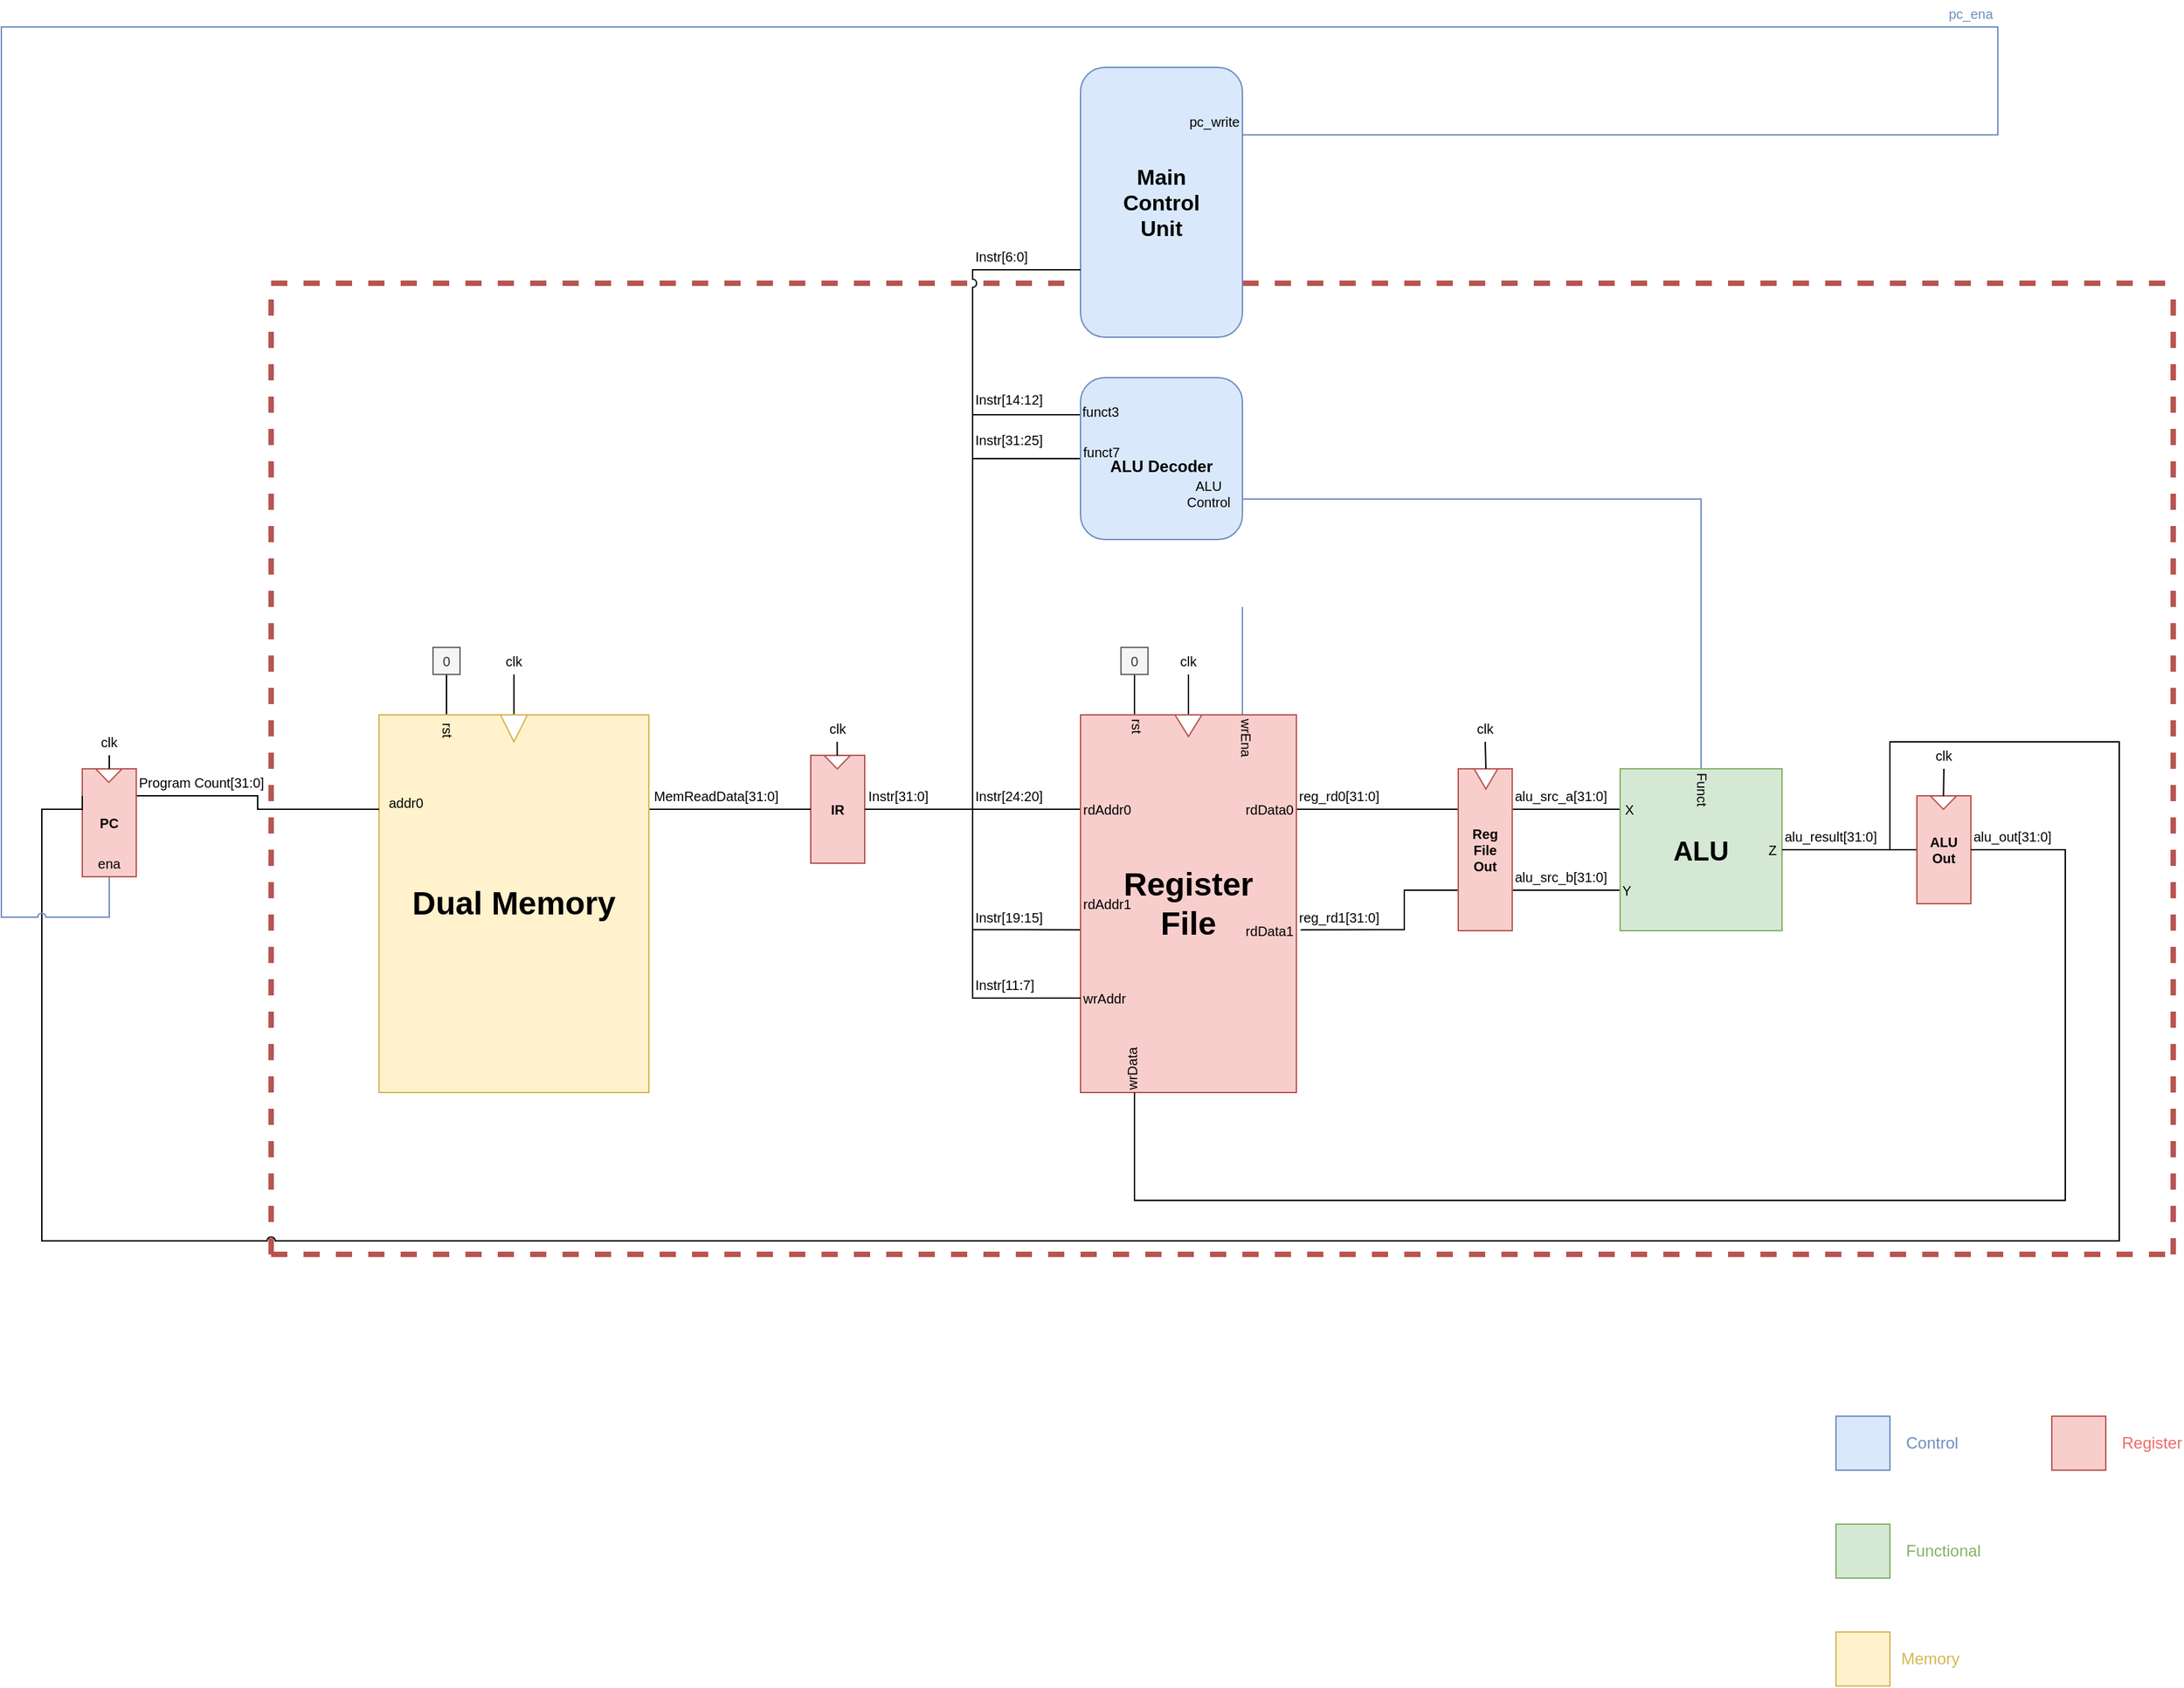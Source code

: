 <mxfile version="12.6.5" type="github">
  <diagram id="l-QONBMP0DDUvviEroiV" name="Page-1">
    <mxGraphModel dx="3428" dy="2029" grid="1" gridSize="10" guides="0" tooltips="1" connect="1" arrows="0" fold="0" page="1" pageScale="1" pageWidth="1654" pageHeight="1169" math="0" shadow="0">
      <root>
        <mxCell id="0"/>
        <mxCell id="1" parent="0"/>
        <mxCell id="b9wL08kcFKdRMESmPfWV-15" value="" style="whiteSpace=wrap;html=1;aspect=fixed;fillColor=#dae8fc;strokeColor=#6c8ebf;" parent="1" vertex="1">
          <mxGeometry x="1240" y="920" width="40" height="40" as="geometry"/>
        </mxCell>
        <mxCell id="b9wL08kcFKdRMESmPfWV-16" value="" style="whiteSpace=wrap;html=1;aspect=fixed;fillColor=#d5e8d4;strokeColor=#82b366;" parent="1" vertex="1">
          <mxGeometry x="1240" y="1000" width="40" height="40" as="geometry"/>
        </mxCell>
        <mxCell id="b9wL08kcFKdRMESmPfWV-17" value="" style="whiteSpace=wrap;html=1;aspect=fixed;fillColor=#fff2cc;strokeColor=#d6b656;" parent="1" vertex="1">
          <mxGeometry x="1240" y="1080" width="40" height="40" as="geometry"/>
        </mxCell>
        <mxCell id="b9wL08kcFKdRMESmPfWV-18" value="&lt;font color=&quot;#6c8ebf&quot;&gt;Control&lt;/font&gt;" style="text;html=1;strokeColor=none;fillColor=none;align=left;verticalAlign=middle;whiteSpace=wrap;rounded=0;" parent="1" vertex="1">
          <mxGeometry x="1290" y="930" width="40" height="20" as="geometry"/>
        </mxCell>
        <mxCell id="b9wL08kcFKdRMESmPfWV-19" value="&lt;font&gt;Functional&lt;/font&gt;" style="text;html=1;strokeColor=none;fillColor=none;align=left;verticalAlign=middle;whiteSpace=wrap;rounded=0;fontColor=#82B366;" parent="1" vertex="1">
          <mxGeometry x="1290" y="1010" width="40" height="20" as="geometry"/>
        </mxCell>
        <mxCell id="b9wL08kcFKdRMESmPfWV-20" value="&lt;font&gt;Memory&lt;/font&gt;" style="text;html=1;strokeColor=none;fillColor=none;align=center;verticalAlign=middle;whiteSpace=wrap;rounded=0;fontColor=#D6B656;" parent="1" vertex="1">
          <mxGeometry x="1290" y="1087.5" width="40" height="25" as="geometry"/>
        </mxCell>
        <mxCell id="b9wL08kcFKdRMESmPfWV-31" value="" style="group;fontSize=10;" parent="1" vertex="1" connectable="0">
          <mxGeometry x="1160" y="530" width="160" height="110" as="geometry"/>
        </mxCell>
        <mxCell id="JDJYhe-PeFsWq8iMDvUq-6" value="Instr[31:0]" style="text;html=1;strokeColor=none;fillColor=none;align=center;verticalAlign=middle;whiteSpace=wrap;rounded=0;fontSize=10;" vertex="1" parent="1">
          <mxGeometry x="520" y="450" width="50" height="20" as="geometry"/>
        </mxCell>
        <mxCell id="JDJYhe-PeFsWq8iMDvUq-22" style="edgeStyle=orthogonalEdgeStyle;rounded=0;orthogonalLoop=1;jettySize=auto;html=1;exitX=0.5;exitY=0;exitDx=0;exitDy=0;endArrow=none;endFill=0;fontSize=10;entryX=0.5;entryY=1;entryDx=0;entryDy=0;" edge="1" parent="1" source="JDJYhe-PeFsWq8iMDvUq-18" target="JDJYhe-PeFsWq8iMDvUq-27">
          <mxGeometry relative="1" as="geometry">
            <mxPoint x="260" y="370" as="targetPoint"/>
          </mxGeometry>
        </mxCell>
        <mxCell id="JDJYhe-PeFsWq8iMDvUq-27" value="clk" style="text;html=1;strokeColor=none;fillColor=none;align=center;verticalAlign=middle;whiteSpace=wrap;rounded=0;fontSize=10;" vertex="1" parent="1">
          <mxGeometry x="240" y="350" width="40" height="20" as="geometry"/>
        </mxCell>
        <mxCell id="JDJYhe-PeFsWq8iMDvUq-30" style="edgeStyle=orthogonalEdgeStyle;rounded=0;orthogonalLoop=1;jettySize=auto;html=1;exitX=1;exitY=0.5;exitDx=0;exitDy=0;entryX=0;entryY=0.75;entryDx=0;entryDy=0;endArrow=none;endFill=0;fontSize=10;" edge="1" parent="1" source="JDJYhe-PeFsWq8iMDvUq-47" target="S8RZ_7sWAsN10gz5XgzC-13">
          <mxGeometry relative="1" as="geometry"/>
        </mxCell>
        <mxCell id="JDJYhe-PeFsWq8iMDvUq-41" value="" style="endArrow=none;dashed=1;html=1;fontSize=10;strokeWidth=4;fillColor=#f8cecc;strokeColor=#b85450;" edge="1" parent="1">
          <mxGeometry width="50" height="50" relative="1" as="geometry">
            <mxPoint x="80" y="800" as="sourcePoint"/>
            <mxPoint x="80" y="80" as="targetPoint"/>
          </mxGeometry>
        </mxCell>
        <mxCell id="JDJYhe-PeFsWq8iMDvUq-42" value="" style="endArrow=none;dashed=1;html=1;fontSize=10;strokeWidth=4;fillColor=#f8cecc;strokeColor=#b85450;" edge="1" parent="1">
          <mxGeometry width="50" height="50" relative="1" as="geometry">
            <mxPoint x="1490.0" y="800.0" as="sourcePoint"/>
            <mxPoint x="1490" y="80" as="targetPoint"/>
          </mxGeometry>
        </mxCell>
        <mxCell id="JDJYhe-PeFsWq8iMDvUq-43" value="" style="endArrow=none;dashed=1;html=1;fontSize=10;strokeWidth=4;fillColor=#f8cecc;strokeColor=#b85450;" edge="1" parent="1">
          <mxGeometry width="50" height="50" relative="1" as="geometry">
            <mxPoint x="80" y="80" as="sourcePoint"/>
            <mxPoint x="1490" y="80" as="targetPoint"/>
          </mxGeometry>
        </mxCell>
        <mxCell id="JDJYhe-PeFsWq8iMDvUq-44" value="" style="endArrow=none;dashed=1;html=1;fontSize=10;strokeWidth=4;fillColor=#f8cecc;strokeColor=#b85450;" edge="1" parent="1">
          <mxGeometry width="50" height="50" relative="1" as="geometry">
            <mxPoint x="80.0" y="800" as="sourcePoint"/>
            <mxPoint x="1490" y="800" as="targetPoint"/>
          </mxGeometry>
        </mxCell>
        <mxCell id="JDJYhe-PeFsWq8iMDvUq-45" value="" style="whiteSpace=wrap;html=1;aspect=fixed;fillColor=#f8cecc;strokeColor=#b85450;" vertex="1" parent="1">
          <mxGeometry x="1400" y="920" width="40" height="40" as="geometry"/>
        </mxCell>
        <mxCell id="JDJYhe-PeFsWq8iMDvUq-46" value="&lt;font&gt;Register&lt;/font&gt;" style="text;html=1;strokeColor=none;fillColor=none;align=left;verticalAlign=middle;whiteSpace=wrap;rounded=0;fontColor=#EA6B66;" vertex="1" parent="1">
          <mxGeometry x="1450" y="930" width="40" height="20" as="geometry"/>
        </mxCell>
        <mxCell id="JDJYhe-PeFsWq8iMDvUq-49" style="edgeStyle=orthogonalEdgeStyle;rounded=0;orthogonalLoop=1;jettySize=auto;html=1;exitX=1;exitY=0.5;exitDx=0;exitDy=0;endArrow=none;endFill=0;strokeWidth=1;fontSize=10;fontColor=#EA6B66;entryX=0;entryY=0.25;entryDx=0;entryDy=0;" edge="1" parent="1" source="JDJYhe-PeFsWq8iMDvUq-47" target="JDJYhe-PeFsWq8iMDvUq-57">
          <mxGeometry relative="1" as="geometry">
            <mxPoint x="650" y="700" as="targetPoint"/>
          </mxGeometry>
        </mxCell>
        <mxCell id="JDJYhe-PeFsWq8iMDvUq-34" style="edgeStyle=orthogonalEdgeStyle;rounded=0;orthogonalLoop=1;jettySize=auto;html=1;endArrow=none;endFill=0;fontSize=10;exitX=1;exitY=0.5;exitDx=0;exitDy=0;entryX=0.003;entryY=0.569;entryDx=0;entryDy=0;entryPerimeter=0;" edge="1" parent="1" source="JDJYhe-PeFsWq8iMDvUq-47" target="JDJYhe-PeFsWq8iMDvUq-57">
          <mxGeometry relative="1" as="geometry">
            <mxPoint x="620" y="770" as="targetPoint"/>
            <mxPoint x="360" y="470" as="sourcePoint"/>
          </mxGeometry>
        </mxCell>
        <mxCell id="JDJYhe-PeFsWq8iMDvUq-50" value="" style="group;fontSize=10;" vertex="1" connectable="0" parent="1">
          <mxGeometry x="480" y="430" width="40" height="80" as="geometry"/>
        </mxCell>
        <mxCell id="JDJYhe-PeFsWq8iMDvUq-47" value="&lt;b style=&quot;font-size: 10px;&quot;&gt;IR&lt;/b&gt;" style="rounded=0;whiteSpace=wrap;html=1;fillColor=#f8cecc;fontSize=10;align=center;strokeColor=#b85450;" vertex="1" parent="JDJYhe-PeFsWq8iMDvUq-50">
          <mxGeometry width="40" height="80.0" as="geometry"/>
        </mxCell>
        <mxCell id="JDJYhe-PeFsWq8iMDvUq-48" value="" style="triangle;whiteSpace=wrap;html=1;fillColor=#FFFFFF;fontSize=10;align=left;rotation=90;strokeColor=#b85450;" vertex="1" parent="JDJYhe-PeFsWq8iMDvUq-50">
          <mxGeometry x="14.68" y="-4.6" width="10" height="19.38" as="geometry"/>
        </mxCell>
        <mxCell id="JDJYhe-PeFsWq8iMDvUq-51" style="edgeStyle=orthogonalEdgeStyle;rounded=0;orthogonalLoop=1;jettySize=auto;html=1;exitX=1;exitY=0.25;exitDx=0;exitDy=0;entryX=0;entryY=0.5;entryDx=0;entryDy=0;endArrow=none;endFill=0;strokeWidth=1;fontSize=10;fontColor=#EA6B66;" edge="1" parent="1" source="JDJYhe-PeFsWq8iMDvUq-18" target="JDJYhe-PeFsWq8iMDvUq-47">
          <mxGeometry relative="1" as="geometry"/>
        </mxCell>
        <mxCell id="JDJYhe-PeFsWq8iMDvUq-54" value="" style="group;fontSize=10;" vertex="1" connectable="0" parent="1">
          <mxGeometry x="480" y="400" width="40" height="20" as="geometry"/>
        </mxCell>
        <mxCell id="JDJYhe-PeFsWq8iMDvUq-52" style="edgeStyle=orthogonalEdgeStyle;rounded=0;orthogonalLoop=1;jettySize=auto;html=1;exitX=0;exitY=0.5;exitDx=0;exitDy=0;endArrow=none;endFill=0;strokeWidth=1;fontSize=10;fontColor=#EA6B66;" edge="1" parent="JDJYhe-PeFsWq8iMDvUq-54" source="JDJYhe-PeFsWq8iMDvUq-48">
          <mxGeometry relative="1" as="geometry">
            <mxPoint x="19.588" y="20" as="targetPoint"/>
          </mxGeometry>
        </mxCell>
        <mxCell id="JDJYhe-PeFsWq8iMDvUq-53" value="clk" style="text;html=1;strokeColor=none;fillColor=none;align=center;verticalAlign=middle;whiteSpace=wrap;rounded=0;fontSize=10;fontColor=#000000;" vertex="1" parent="JDJYhe-PeFsWq8iMDvUq-54">
          <mxGeometry width="40" height="20" as="geometry"/>
        </mxCell>
        <mxCell id="JDJYhe-PeFsWq8iMDvUq-55" value="MemReadData[31:0]" style="text;html=1;strokeColor=none;fillColor=none;align=center;verticalAlign=middle;whiteSpace=wrap;rounded=0;fontSize=10;fontColor=#000000;" vertex="1" parent="1">
          <mxGeometry x="360" y="450" width="100" height="20" as="geometry"/>
        </mxCell>
        <mxCell id="JDJYhe-PeFsWq8iMDvUq-60" value="clk" style="text;html=1;strokeColor=none;fillColor=none;align=center;verticalAlign=middle;whiteSpace=wrap;rounded=0;fontSize=10;" vertex="1" parent="1">
          <mxGeometry x="740" y="350" width="40" height="20" as="geometry"/>
        </mxCell>
        <mxCell id="JDJYhe-PeFsWq8iMDvUq-61" style="edgeStyle=orthogonalEdgeStyle;rounded=0;orthogonalLoop=1;jettySize=auto;html=1;exitX=0.5;exitY=0;exitDx=0;exitDy=0;entryX=0.5;entryY=1;entryDx=0;entryDy=0;endArrow=none;endFill=0;strokeWidth=1;fontSize=10;fontColor=#000000;" edge="1" parent="1" source="JDJYhe-PeFsWq8iMDvUq-57" target="JDJYhe-PeFsWq8iMDvUq-60">
          <mxGeometry relative="1" as="geometry"/>
        </mxCell>
        <mxCell id="JDJYhe-PeFsWq8iMDvUq-66" style="edgeStyle=orthogonalEdgeStyle;rounded=0;orthogonalLoop=1;jettySize=auto;html=1;exitX=0.5;exitY=1;exitDx=0;exitDy=0;entryX=0.25;entryY=0;entryDx=0;entryDy=0;endArrow=none;endFill=0;strokeWidth=1;fontSize=10;fontColor=#000000;" edge="1" parent="1" source="JDJYhe-PeFsWq8iMDvUq-64" target="JDJYhe-PeFsWq8iMDvUq-57">
          <mxGeometry relative="1" as="geometry"/>
        </mxCell>
        <mxCell id="JDJYhe-PeFsWq8iMDvUq-64" value="0" style="whiteSpace=wrap;html=1;aspect=fixed;fillColor=#f5f5f5;fontSize=10;fontColor=#333333;align=center;strokeColor=#666666;" vertex="1" parent="1">
          <mxGeometry x="710" y="350" width="20" height="20" as="geometry"/>
        </mxCell>
        <mxCell id="JDJYhe-PeFsWq8iMDvUq-69" style="edgeStyle=orthogonalEdgeStyle;rounded=0;orthogonalLoop=1;jettySize=auto;html=1;exitX=0.5;exitY=1;exitDx=0;exitDy=0;entryX=0.25;entryY=0;entryDx=0;entryDy=0;endArrow=none;endFill=0;strokeWidth=1;fontSize=10;fontColor=#000000;" edge="1" parent="1" source="JDJYhe-PeFsWq8iMDvUq-67" target="JDJYhe-PeFsWq8iMDvUq-18">
          <mxGeometry relative="1" as="geometry"/>
        </mxCell>
        <mxCell id="JDJYhe-PeFsWq8iMDvUq-67" value="0" style="whiteSpace=wrap;html=1;aspect=fixed;fillColor=#f5f5f5;fontSize=10;fontColor=#333333;align=center;strokeColor=#666666;" vertex="1" parent="1">
          <mxGeometry x="200" y="350" width="20" height="20" as="geometry"/>
        </mxCell>
        <mxCell id="JDJYhe-PeFsWq8iMDvUq-76" style="edgeStyle=orthogonalEdgeStyle;rounded=0;orthogonalLoop=1;jettySize=auto;html=1;exitX=1;exitY=0.25;exitDx=0;exitDy=0;endArrow=none;endFill=0;strokeWidth=1;fontSize=10;fontColor=#000000;entryX=0;entryY=0.25;entryDx=0;entryDy=0;" edge="1" parent="1" source="JDJYhe-PeFsWq8iMDvUq-57" target="JDJYhe-PeFsWq8iMDvUq-104">
          <mxGeometry relative="1" as="geometry">
            <mxPoint x="890" y="519.667" as="targetPoint"/>
          </mxGeometry>
        </mxCell>
        <mxCell id="JDJYhe-PeFsWq8iMDvUq-77" style="edgeStyle=orthogonalEdgeStyle;rounded=0;orthogonalLoop=1;jettySize=auto;html=1;endArrow=none;endFill=0;strokeWidth=1;fontSize=10;fontColor=#000000;entryX=0;entryY=0.75;entryDx=0;entryDy=0;exitX=1.02;exitY=0.569;exitDx=0;exitDy=0;exitPerimeter=0;" edge="1" parent="1" source="JDJYhe-PeFsWq8iMDvUq-57" target="JDJYhe-PeFsWq8iMDvUq-104">
          <mxGeometry relative="1" as="geometry">
            <mxPoint x="990" y="590" as="targetPoint"/>
            <mxPoint x="843" y="559" as="sourcePoint"/>
            <Array as="points">
              <mxPoint x="920" y="559"/>
              <mxPoint x="920" y="530"/>
            </Array>
          </mxGeometry>
        </mxCell>
        <mxCell id="JDJYhe-PeFsWq8iMDvUq-78" style="edgeStyle=orthogonalEdgeStyle;rounded=0;orthogonalLoop=1;jettySize=auto;html=1;exitX=0.75;exitY=0;exitDx=0;exitDy=0;endArrow=none;endFill=0;strokeWidth=1;fontSize=10;fontColor=#000000;fillColor=#dae8fc;strokeColor=#6c8ebf;" edge="1" parent="1" source="JDJYhe-PeFsWq8iMDvUq-57">
          <mxGeometry relative="1" as="geometry">
            <mxPoint x="800" y="320" as="targetPoint"/>
          </mxGeometry>
        </mxCell>
        <mxCell id="JDJYhe-PeFsWq8iMDvUq-85" value="" style="group;fontSize=10;" vertex="1" connectable="0" parent="1">
          <mxGeometry x="160" y="390" width="200" height="290" as="geometry"/>
        </mxCell>
        <mxCell id="JDJYhe-PeFsWq8iMDvUq-28" value="" style="group;fontSize=10;" vertex="1" connectable="0" parent="JDJYhe-PeFsWq8iMDvUq-85">
          <mxGeometry width="200" height="290" as="geometry"/>
        </mxCell>
        <mxCell id="JDJYhe-PeFsWq8iMDvUq-21" value="dout0" style="text;html=1;strokeColor=none;fillColor=none;align=center;verticalAlign=middle;whiteSpace=wrap;rounded=0;fontSize=10;" vertex="1" parent="JDJYhe-PeFsWq8iMDvUq-28">
          <mxGeometry x="150" y="60.0" width="40" height="20.0" as="geometry"/>
        </mxCell>
        <mxCell id="JDJYhe-PeFsWq8iMDvUq-84" value="" style="group;fontSize=10;" vertex="1" connectable="0" parent="JDJYhe-PeFsWq8iMDvUq-28">
          <mxGeometry y="10" width="200" height="280" as="geometry"/>
        </mxCell>
        <mxCell id="JDJYhe-PeFsWq8iMDvUq-18" value="&lt;b&gt;&lt;font style=&quot;font-size: 24px&quot;&gt;Dual Memory&lt;/font&gt;&lt;/b&gt;" style="rounded=0;whiteSpace=wrap;html=1;fontSize=10;fillColor=#fff2cc;strokeColor=#d6b656;" vertex="1" parent="JDJYhe-PeFsWq8iMDvUq-84">
          <mxGeometry width="200" height="280" as="geometry"/>
        </mxCell>
        <mxCell id="JDJYhe-PeFsWq8iMDvUq-23" value="" style="triangle;whiteSpace=wrap;html=1;fontSize=10;rotation=90;fillColor=#FFFFFF;strokeColor=#d6b656;" vertex="1" parent="JDJYhe-PeFsWq8iMDvUq-84">
          <mxGeometry x="90" width="20" height="20.0" as="geometry"/>
        </mxCell>
        <mxCell id="JDJYhe-PeFsWq8iMDvUq-68" value="rst" style="text;html=1;strokeColor=none;fillColor=none;align=left;verticalAlign=middle;whiteSpace=wrap;rounded=0;fontSize=10;fontColor=#000000;rotation=90;" vertex="1" parent="JDJYhe-PeFsWq8iMDvUq-84">
          <mxGeometry x="35" y="10" width="32" height="20.0" as="geometry"/>
        </mxCell>
        <mxCell id="JDJYhe-PeFsWq8iMDvUq-26" value="addr0" style="text;html=1;strokeColor=none;fillColor=none;align=center;verticalAlign=middle;whiteSpace=wrap;rounded=0;fontSize=10;" vertex="1" parent="JDJYhe-PeFsWq8iMDvUq-85">
          <mxGeometry y="65" width="40" height="20" as="geometry"/>
        </mxCell>
        <mxCell id="JDJYhe-PeFsWq8iMDvUq-87" value="Instr[24:20]" style="text;html=1;strokeColor=none;fillColor=none;align=left;verticalAlign=middle;whiteSpace=wrap;rounded=0;fontSize=10;" vertex="1" parent="1">
          <mxGeometry x="600" y="450" width="50" height="20" as="geometry"/>
        </mxCell>
        <mxCell id="JDJYhe-PeFsWq8iMDvUq-88" value="Instr[19:15]" style="text;html=1;strokeColor=none;fillColor=none;align=left;verticalAlign=middle;whiteSpace=wrap;rounded=0;fontSize=10;" vertex="1" parent="1">
          <mxGeometry x="600" y="540" width="60" height="20" as="geometry"/>
        </mxCell>
        <mxCell id="JDJYhe-PeFsWq8iMDvUq-89" style="edgeStyle=orthogonalEdgeStyle;rounded=0;orthogonalLoop=1;jettySize=auto;html=1;exitX=1;exitY=0.5;exitDx=0;exitDy=0;endArrow=none;endFill=0;strokeWidth=1;fontSize=10;fontColor=#000000;entryX=0;entryY=0.5;entryDx=0;entryDy=0;" edge="1" parent="1" source="JDJYhe-PeFsWq8iMDvUq-47" target="b9wL08kcFKdRMESmPfWV-22">
          <mxGeometry relative="1" as="geometry">
            <mxPoint x="680" y="130" as="targetPoint"/>
          </mxGeometry>
        </mxCell>
        <mxCell id="JDJYhe-PeFsWq8iMDvUq-91" style="edgeStyle=orthogonalEdgeStyle;rounded=0;orthogonalLoop=1;jettySize=auto;html=1;exitX=1;exitY=0.75;exitDx=0;exitDy=0;endArrow=none;endFill=0;strokeWidth=1;fontSize=10;fontColor=#000000;entryX=0.5;entryY=0;entryDx=0;entryDy=0;fillColor=#dae8fc;strokeColor=#6c8ebf;" edge="1" parent="1" source="b9wL08kcFKdRMESmPfWV-22" target="b9wL08kcFKdRMESmPfWV-4">
          <mxGeometry relative="1" as="geometry">
            <mxPoint x="1120" y="450" as="targetPoint"/>
          </mxGeometry>
        </mxCell>
        <mxCell id="JDJYhe-PeFsWq8iMDvUq-96" style="edgeStyle=orthogonalEdgeStyle;rounded=0;orthogonalLoop=1;jettySize=auto;html=1;exitX=1;exitY=0.25;exitDx=0;exitDy=0;endArrow=none;endFill=0;strokeWidth=1;fontSize=10;fontColor=#000000;entryX=0;entryY=0.25;entryDx=0;entryDy=0;" edge="1" parent="1" source="JDJYhe-PeFsWq8iMDvUq-94" target="JDJYhe-PeFsWq8iMDvUq-18">
          <mxGeometry relative="1" as="geometry">
            <mxPoint x="20" y="480" as="targetPoint"/>
          </mxGeometry>
        </mxCell>
        <mxCell id="JDJYhe-PeFsWq8iMDvUq-109" style="edgeStyle=orthogonalEdgeStyle;rounded=0;jumpStyle=arc;orthogonalLoop=1;jettySize=auto;html=1;exitX=1;exitY=0.25;exitDx=0;exitDy=0;entryX=0;entryY=0.25;entryDx=0;entryDy=0;endArrow=none;endFill=0;strokeWidth=1;fontSize=10;fontColor=#000000;" edge="1" parent="1" source="JDJYhe-PeFsWq8iMDvUq-104" target="b9wL08kcFKdRMESmPfWV-4">
          <mxGeometry relative="1" as="geometry"/>
        </mxCell>
        <mxCell id="JDJYhe-PeFsWq8iMDvUq-110" style="edgeStyle=orthogonalEdgeStyle;rounded=0;jumpStyle=arc;orthogonalLoop=1;jettySize=auto;html=1;exitX=1;exitY=0.75;exitDx=0;exitDy=0;entryX=0;entryY=0.75;entryDx=0;entryDy=0;endArrow=none;endFill=0;strokeWidth=1;fontSize=10;fontColor=#000000;" edge="1" parent="1" source="JDJYhe-PeFsWq8iMDvUq-104" target="b9wL08kcFKdRMESmPfWV-4">
          <mxGeometry relative="1" as="geometry"/>
        </mxCell>
        <mxCell id="JDJYhe-PeFsWq8iMDvUq-119" value="" style="group" vertex="1" connectable="0" parent="1">
          <mxGeometry x="960" y="400" width="90" height="160" as="geometry"/>
        </mxCell>
        <mxCell id="JDJYhe-PeFsWq8iMDvUq-113" value="clk" style="text;html=1;strokeColor=none;fillColor=none;align=center;verticalAlign=middle;whiteSpace=wrap;rounded=0;fontSize=10;fontColor=#000000;" vertex="1" parent="JDJYhe-PeFsWq8iMDvUq-119">
          <mxGeometry width="40" height="20" as="geometry"/>
        </mxCell>
        <mxCell id="JDJYhe-PeFsWq8iMDvUq-118" value="" style="group" vertex="1" connectable="0" parent="JDJYhe-PeFsWq8iMDvUq-119">
          <mxGeometry y="40" width="90" height="120" as="geometry"/>
        </mxCell>
        <mxCell id="JDJYhe-PeFsWq8iMDvUq-103" value="" style="group;fontSize=10;" vertex="1" connectable="0" parent="JDJYhe-PeFsWq8iMDvUq-118">
          <mxGeometry width="40" height="120.0" as="geometry"/>
        </mxCell>
        <mxCell id="JDJYhe-PeFsWq8iMDvUq-108" value="" style="group;fontSize=10;" vertex="1" connectable="0" parent="JDJYhe-PeFsWq8iMDvUq-103">
          <mxGeometry y="-1.25" width="40" height="121.25" as="geometry"/>
        </mxCell>
        <mxCell id="JDJYhe-PeFsWq8iMDvUq-104" value="&lt;b style=&quot;font-size: 10px;&quot;&gt;Reg&lt;br style=&quot;font-size: 10px;&quot;&gt;File&lt;br style=&quot;font-size: 10px;&quot;&gt;Out&lt;br style=&quot;font-size: 10px;&quot;&gt;&lt;/b&gt;" style="rounded=0;whiteSpace=wrap;html=1;fillColor=#f8cecc;fontSize=10;align=center;strokeColor=#b85450;" vertex="1" parent="JDJYhe-PeFsWq8iMDvUq-108">
          <mxGeometry y="1.25" width="40" height="120.0" as="geometry"/>
        </mxCell>
        <mxCell id="JDJYhe-PeFsWq8iMDvUq-107" value="" style="triangle;whiteSpace=wrap;html=1;fillColor=#FFFFFF;fontSize=10;align=left;rotation=90;strokeColor=#b85450;" vertex="1" parent="JDJYhe-PeFsWq8iMDvUq-108">
          <mxGeometry x="13" width="15" height="17.5" as="geometry"/>
        </mxCell>
        <mxCell id="JDJYhe-PeFsWq8iMDvUq-116" value="alu_src_a[31:0]" style="text;html=1;strokeColor=none;fillColor=none;align=left;verticalAlign=middle;whiteSpace=wrap;rounded=0;fontSize=10;fontColor=#000000;" vertex="1" parent="JDJYhe-PeFsWq8iMDvUq-118">
          <mxGeometry x="40" y="10" width="50" height="20" as="geometry"/>
        </mxCell>
        <mxCell id="JDJYhe-PeFsWq8iMDvUq-117" value="alu_src_b[31:0]" style="text;html=1;strokeColor=none;fillColor=none;align=left;verticalAlign=middle;whiteSpace=wrap;rounded=0;fontSize=10;fontColor=#000000;" vertex="1" parent="JDJYhe-PeFsWq8iMDvUq-118">
          <mxGeometry x="40" y="70" width="50" height="20" as="geometry"/>
        </mxCell>
        <mxCell id="JDJYhe-PeFsWq8iMDvUq-111" style="edgeStyle=orthogonalEdgeStyle;rounded=0;jumpStyle=arc;orthogonalLoop=1;jettySize=auto;html=1;exitX=0;exitY=0.5;exitDx=0;exitDy=0;endArrow=none;endFill=0;strokeWidth=1;fontSize=10;fontColor=#000000;entryX=0.5;entryY=1;entryDx=0;entryDy=0;" edge="1" parent="JDJYhe-PeFsWq8iMDvUq-119" source="JDJYhe-PeFsWq8iMDvUq-107" target="JDJYhe-PeFsWq8iMDvUq-113">
          <mxGeometry relative="1" as="geometry">
            <mxPoint x="0.581" y="20" as="targetPoint"/>
          </mxGeometry>
        </mxCell>
        <mxCell id="JDJYhe-PeFsWq8iMDvUq-120" value="" style="group" vertex="1" connectable="0" parent="1">
          <mxGeometry x="680" y="400" width="230" height="280" as="geometry"/>
        </mxCell>
        <mxCell id="JDJYhe-PeFsWq8iMDvUq-56" value="" style="group;fillColor=#f8cecc;strokeColor=#b85450;fontSize=10;" vertex="1" connectable="0" parent="JDJYhe-PeFsWq8iMDvUq-120">
          <mxGeometry width="160" height="280" as="geometry"/>
        </mxCell>
        <mxCell id="JDJYhe-PeFsWq8iMDvUq-83" value="" style="group;fontSize=10;" vertex="1" connectable="0" parent="JDJYhe-PeFsWq8iMDvUq-56">
          <mxGeometry y="-2" width="160" height="282" as="geometry"/>
        </mxCell>
        <mxCell id="JDJYhe-PeFsWq8iMDvUq-57" value="&lt;b style=&quot;font-size: 24px&quot;&gt;Register&lt;br&gt;File&lt;/b&gt;" style="rounded=0;whiteSpace=wrap;html=1;fontSize=10;fillColor=#f8cecc;strokeColor=#b85450;" vertex="1" parent="JDJYhe-PeFsWq8iMDvUq-83">
          <mxGeometry y="2" width="160" height="280" as="geometry"/>
        </mxCell>
        <mxCell id="JDJYhe-PeFsWq8iMDvUq-58" value="" style="triangle;whiteSpace=wrap;html=1;fontSize=10;rotation=90;fillColor=#FFFFFF;strokeColor=#b85450;" vertex="1" parent="JDJYhe-PeFsWq8iMDvUq-83">
          <mxGeometry x="72" width="16" height="20" as="geometry"/>
        </mxCell>
        <mxCell id="JDJYhe-PeFsWq8iMDvUq-59" value="rdData0" style="text;html=1;strokeColor=none;fillColor=none;align=right;verticalAlign=middle;whiteSpace=wrap;rounded=0;fontSize=10;" vertex="1" parent="JDJYhe-PeFsWq8iMDvUq-83">
          <mxGeometry x="100" y="62" width="60" height="20" as="geometry"/>
        </mxCell>
        <mxCell id="JDJYhe-PeFsWq8iMDvUq-62" value="rst" style="text;html=1;strokeColor=none;fillColor=none;align=left;verticalAlign=middle;whiteSpace=wrap;rounded=0;fontSize=10;fontColor=#000000;rotation=90;" vertex="1" parent="JDJYhe-PeFsWq8iMDvUq-83">
          <mxGeometry x="26" y="9" width="32" height="20" as="geometry"/>
        </mxCell>
        <mxCell id="JDJYhe-PeFsWq8iMDvUq-71" value="rdAddr0" style="text;html=1;strokeColor=none;fillColor=none;align=left;verticalAlign=middle;whiteSpace=wrap;rounded=0;fontSize=10;fontColor=#000000;" vertex="1" parent="JDJYhe-PeFsWq8iMDvUq-83">
          <mxGeometry y="62" width="50" height="20" as="geometry"/>
        </mxCell>
        <mxCell id="JDJYhe-PeFsWq8iMDvUq-72" value="rdAddr1" style="text;html=1;strokeColor=none;fillColor=none;align=left;verticalAlign=middle;whiteSpace=wrap;rounded=0;fontSize=10;fontColor=#000000;" vertex="1" parent="JDJYhe-PeFsWq8iMDvUq-83">
          <mxGeometry y="132" width="50" height="20" as="geometry"/>
        </mxCell>
        <mxCell id="JDJYhe-PeFsWq8iMDvUq-74" value="wrAddr" style="text;html=1;strokeColor=none;fillColor=none;align=left;verticalAlign=middle;whiteSpace=wrap;rounded=0;fontSize=10;fontColor=#000000;" vertex="1" parent="JDJYhe-PeFsWq8iMDvUq-83">
          <mxGeometry y="202" width="50" height="20" as="geometry"/>
        </mxCell>
        <mxCell id="JDJYhe-PeFsWq8iMDvUq-75" value="rdData1" style="text;html=1;strokeColor=none;fillColor=none;align=right;verticalAlign=middle;whiteSpace=wrap;rounded=0;fontSize=10;" vertex="1" parent="JDJYhe-PeFsWq8iMDvUq-83">
          <mxGeometry x="100" y="152" width="60" height="20" as="geometry"/>
        </mxCell>
        <mxCell id="JDJYhe-PeFsWq8iMDvUq-79" value="wrEna" style="text;html=1;strokeColor=none;fillColor=none;align=left;verticalAlign=middle;whiteSpace=wrap;rounded=0;fontSize=10;fontColor=#000000;rotation=90;" vertex="1" parent="JDJYhe-PeFsWq8iMDvUq-83">
          <mxGeometry x="107" y="9" width="32" height="20" as="geometry"/>
        </mxCell>
        <mxCell id="JDJYhe-PeFsWq8iMDvUq-82" value="wrData" style="text;html=1;strokeColor=none;fillColor=none;align=left;verticalAlign=middle;whiteSpace=wrap;rounded=0;fontSize=10;fontColor=#000000;rotation=-90;" vertex="1" parent="JDJYhe-PeFsWq8iMDvUq-83">
          <mxGeometry x="13" y="247" width="50" height="20" as="geometry"/>
        </mxCell>
        <mxCell id="JDJYhe-PeFsWq8iMDvUq-114" value="reg_rd0[31:0]" style="text;html=1;strokeColor=none;fillColor=none;align=left;verticalAlign=middle;whiteSpace=wrap;rounded=0;fontSize=10;fontColor=#000000;" vertex="1" parent="JDJYhe-PeFsWq8iMDvUq-120">
          <mxGeometry x="160" y="50" width="70" height="20" as="geometry"/>
        </mxCell>
        <mxCell id="JDJYhe-PeFsWq8iMDvUq-115" value="reg_rd1[31:0]" style="text;html=1;strokeColor=none;fillColor=none;align=left;verticalAlign=middle;whiteSpace=wrap;rounded=0;fontSize=10;fontColor=#000000;" vertex="1" parent="JDJYhe-PeFsWq8iMDvUq-120">
          <mxGeometry x="160" y="140" width="50" height="20" as="geometry"/>
        </mxCell>
        <mxCell id="JDJYhe-PeFsWq8iMDvUq-121" value="" style="group" vertex="1" connectable="0" parent="1">
          <mxGeometry x="1080" y="440" width="120" height="120" as="geometry"/>
        </mxCell>
        <mxCell id="b9wL08kcFKdRMESmPfWV-4" value="&lt;b&gt;&lt;font style=&quot;font-size: 20px&quot;&gt;ALU&lt;/font&gt;&lt;/b&gt;" style="whiteSpace=wrap;html=1;aspect=fixed;fillColor=#d5e8d4;strokeColor=#82b366;fontSize=10;" parent="JDJYhe-PeFsWq8iMDvUq-121" vertex="1">
          <mxGeometry width="120" height="120" as="geometry"/>
        </mxCell>
        <mxCell id="b9wL08kcFKdRMESmPfWV-14" value="&lt;span style=&quot;font-size: 10px;&quot;&gt;Z&lt;/span&gt;" style="text;html=1;strokeColor=none;fillColor=none;align=center;verticalAlign=middle;whiteSpace=wrap;rounded=0;fontSize=10;" parent="JDJYhe-PeFsWq8iMDvUq-121" vertex="1">
          <mxGeometry x="108" y="55" width="10" height="10" as="geometry"/>
        </mxCell>
        <mxCell id="b9wL08kcFKdRMESmPfWV-24" value="&lt;span style=&quot;font-size: 10px;&quot;&gt;Funct&lt;br style=&quot;font-size: 10px;&quot;&gt;&lt;/span&gt;" style="text;html=1;strokeColor=none;fillColor=none;align=center;verticalAlign=middle;whiteSpace=wrap;rounded=0;rotation=90;fontSize=10;" parent="JDJYhe-PeFsWq8iMDvUq-121" vertex="1">
          <mxGeometry x="47" y="11" width="29" height="9" as="geometry"/>
        </mxCell>
        <mxCell id="b9wL08kcFKdRMESmPfWV-7" value="&lt;font style=&quot;font-size: 10px;&quot;&gt;X&lt;/font&gt;" style="text;html=1;strokeColor=none;fillColor=none;align=center;verticalAlign=middle;whiteSpace=wrap;rounded=0;fontSize=10;" parent="JDJYhe-PeFsWq8iMDvUq-121" vertex="1">
          <mxGeometry x="2" y="20" width="10" height="20" as="geometry"/>
        </mxCell>
        <mxCell id="b9wL08kcFKdRMESmPfWV-10" value="&lt;span style=&quot;font-size: 10px;&quot;&gt;Y&lt;/span&gt;" style="text;html=1;strokeColor=none;fillColor=none;align=center;verticalAlign=middle;whiteSpace=wrap;rounded=0;fontSize=10;" parent="JDJYhe-PeFsWq8iMDvUq-121" vertex="1">
          <mxGeometry y="80" width="10" height="20" as="geometry"/>
        </mxCell>
        <mxCell id="JDJYhe-PeFsWq8iMDvUq-122" style="edgeStyle=orthogonalEdgeStyle;rounded=0;jumpStyle=arc;orthogonalLoop=1;jettySize=auto;html=1;exitX=1;exitY=0.5;exitDx=0;exitDy=0;entryX=0;entryY=0.5;entryDx=0;entryDy=0;endArrow=none;endFill=0;strokeWidth=1;fontSize=10;fontColor=#000000;" edge="1" parent="1" source="b9wL08kcFKdRMESmPfWV-4" target="JDJYhe-PeFsWq8iMDvUq-101">
          <mxGeometry relative="1" as="geometry"/>
        </mxCell>
        <mxCell id="JDJYhe-PeFsWq8iMDvUq-126" value="" style="group" vertex="1" connectable="0" parent="1">
          <mxGeometry x="1300" y="420" width="40" height="120" as="geometry"/>
        </mxCell>
        <mxCell id="JDJYhe-PeFsWq8iMDvUq-100" value="" style="group;fontSize=10;" vertex="1" connectable="0" parent="JDJYhe-PeFsWq8iMDvUq-126">
          <mxGeometry y="40" width="40" height="80" as="geometry"/>
        </mxCell>
        <mxCell id="JDJYhe-PeFsWq8iMDvUq-101" value="&lt;b style=&quot;font-size: 10px;&quot;&gt;ALU&lt;br style=&quot;font-size: 10px;&quot;&gt;Out&lt;br style=&quot;font-size: 10px;&quot;&gt;&lt;/b&gt;" style="rounded=0;whiteSpace=wrap;html=1;fillColor=#f8cecc;fontSize=10;align=center;strokeColor=#b85450;" vertex="1" parent="JDJYhe-PeFsWq8iMDvUq-100">
          <mxGeometry width="40" height="80.0" as="geometry"/>
        </mxCell>
        <mxCell id="JDJYhe-PeFsWq8iMDvUq-102" value="" style="triangle;whiteSpace=wrap;html=1;fillColor=#FFFFFF;fontSize=10;align=left;rotation=90;strokeColor=#b85450;" vertex="1" parent="JDJYhe-PeFsWq8iMDvUq-100">
          <mxGeometry x="14.68" y="-4.6" width="10" height="19.38" as="geometry"/>
        </mxCell>
        <mxCell id="JDJYhe-PeFsWq8iMDvUq-124" value="clk" style="text;html=1;strokeColor=none;fillColor=none;align=center;verticalAlign=middle;whiteSpace=wrap;rounded=0;fontSize=10;fontColor=#000000;" vertex="1" parent="JDJYhe-PeFsWq8iMDvUq-126">
          <mxGeometry width="40" height="20" as="geometry"/>
        </mxCell>
        <mxCell id="JDJYhe-PeFsWq8iMDvUq-125" style="edgeStyle=orthogonalEdgeStyle;rounded=0;jumpStyle=arc;orthogonalLoop=1;jettySize=auto;html=1;exitX=0;exitY=0.5;exitDx=0;exitDy=0;entryX=0.5;entryY=1;entryDx=0;entryDy=0;endArrow=none;endFill=0;strokeWidth=1;fontSize=10;fontColor=#000000;" edge="1" parent="JDJYhe-PeFsWq8iMDvUq-126" source="JDJYhe-PeFsWq8iMDvUq-102" target="JDJYhe-PeFsWq8iMDvUq-124">
          <mxGeometry relative="1" as="geometry"/>
        </mxCell>
        <mxCell id="JDJYhe-PeFsWq8iMDvUq-127" value="alu_result[31:0]" style="text;html=1;strokeColor=none;fillColor=none;align=left;verticalAlign=middle;whiteSpace=wrap;rounded=0;fontSize=10;fontColor=#000000;" vertex="1" parent="1">
          <mxGeometry x="1200" y="480" width="60" height="20" as="geometry"/>
        </mxCell>
        <mxCell id="JDJYhe-PeFsWq8iMDvUq-128" value="alu_out[31:0]" style="text;html=1;strokeColor=none;fillColor=none;align=left;verticalAlign=middle;whiteSpace=wrap;rounded=0;fontSize=10;fontColor=#000000;" vertex="1" parent="1">
          <mxGeometry x="1340" y="480" width="60" height="20" as="geometry"/>
        </mxCell>
        <mxCell id="JDJYhe-PeFsWq8iMDvUq-129" style="edgeStyle=orthogonalEdgeStyle;rounded=0;jumpStyle=arc;orthogonalLoop=1;jettySize=auto;html=1;exitX=1;exitY=0.5;exitDx=0;exitDy=0;endArrow=none;endFill=0;strokeWidth=1;fontSize=10;fontColor=#000000;entryX=0;entryY=0.75;entryDx=0;entryDy=0;" edge="1" parent="1" source="JDJYhe-PeFsWq8iMDvUq-47" target="JDJYhe-PeFsWq8iMDvUq-57">
          <mxGeometry relative="1" as="geometry">
            <mxPoint x="560" y="620" as="targetPoint"/>
          </mxGeometry>
        </mxCell>
        <mxCell id="JDJYhe-PeFsWq8iMDvUq-130" value="Instr[11:7]" style="text;html=1;strokeColor=none;fillColor=none;align=left;verticalAlign=middle;whiteSpace=wrap;rounded=0;fontSize=10;" vertex="1" parent="1">
          <mxGeometry x="600" y="590" width="60" height="20" as="geometry"/>
        </mxCell>
        <mxCell id="JDJYhe-PeFsWq8iMDvUq-131" style="edgeStyle=orthogonalEdgeStyle;rounded=0;jumpStyle=arc;orthogonalLoop=1;jettySize=auto;html=1;exitX=1;exitY=0.5;exitDx=0;exitDy=0;endArrow=none;endFill=0;strokeWidth=1;fontSize=10;fontColor=#000000;entryX=0.25;entryY=1;entryDx=0;entryDy=0;" edge="1" parent="1" source="JDJYhe-PeFsWq8iMDvUq-101" target="JDJYhe-PeFsWq8iMDvUq-57">
          <mxGeometry relative="1" as="geometry">
            <mxPoint x="1220" y="770" as="targetPoint"/>
            <Array as="points">
              <mxPoint x="1410" y="500"/>
              <mxPoint x="1410" y="760"/>
              <mxPoint x="720" y="760"/>
            </Array>
          </mxGeometry>
        </mxCell>
        <mxCell id="JDJYhe-PeFsWq8iMDvUq-132" value="" style="group" vertex="1" connectable="0" parent="1">
          <mxGeometry x="600" y="150" width="250" height="120" as="geometry"/>
        </mxCell>
        <mxCell id="b9wL08kcFKdRMESmPfWV-39" value="" style="group;rounded=0;fontSize=10;" parent="JDJYhe-PeFsWq8iMDvUq-132" vertex="1" connectable="0">
          <mxGeometry x="30" width="220" height="120" as="geometry"/>
        </mxCell>
        <mxCell id="b9wL08kcFKdRMESmPfWV-29" value="" style="group;fontSize=10;" parent="b9wL08kcFKdRMESmPfWV-39" vertex="1" connectable="0">
          <mxGeometry width="200" height="120" as="geometry"/>
        </mxCell>
        <mxCell id="b9wL08kcFKdRMESmPfWV-22" value="&lt;b&gt;&lt;br style=&quot;font-size: 10px&quot;&gt;&lt;font style=&quot;font-size: 12px&quot;&gt;ALU Decoder&lt;/font&gt;&lt;/b&gt;" style="rounded=1;whiteSpace=wrap;html=1;fillColor=#dae8fc;strokeColor=#6c8ebf;fontSize=10;glass=0;shadow=0;comic=0;" parent="b9wL08kcFKdRMESmPfWV-29" vertex="1">
          <mxGeometry x="50" width="120" height="120" as="geometry"/>
        </mxCell>
        <mxCell id="b9wL08kcFKdRMESmPfWV-28" value="&lt;font style=&quot;font-size: 10px;&quot;&gt;ALU Control&lt;br style=&quot;font-size: 10px;&quot;&gt;&lt;/font&gt;" style="text;html=1;strokeColor=none;fillColor=none;align=center;verticalAlign=middle;whiteSpace=wrap;rounded=0;fontSize=10;" parent="b9wL08kcFKdRMESmPfWV-29" vertex="1">
          <mxGeometry x="120" y="81" width="50" height="10" as="geometry"/>
        </mxCell>
        <mxCell id="S8RZ_7sWAsN10gz5XgzC-13" value="&lt;font style=&quot;font-size: 10px;&quot;&gt;funct3&lt;/font&gt;" style="text;html=1;strokeColor=none;fillColor=none;align=center;verticalAlign=middle;whiteSpace=wrap;rounded=0;fontSize=10;" parent="b9wL08kcFKdRMESmPfWV-29" vertex="1">
          <mxGeometry x="50" y="20" width="30" height="10" as="geometry"/>
        </mxCell>
        <mxCell id="JDJYhe-PeFsWq8iMDvUq-1" value="&lt;font style=&quot;font-size: 10px;&quot;&gt;funct7&lt;/font&gt;" style="text;html=1;strokeColor=none;fillColor=none;align=left;verticalAlign=middle;whiteSpace=wrap;rounded=0;fontSize=10;" vertex="1" parent="b9wL08kcFKdRMESmPfWV-29">
          <mxGeometry x="50" y="50" width="30" height="10" as="geometry"/>
        </mxCell>
        <mxCell id="JDJYhe-PeFsWq8iMDvUq-8" value="Instr[31:25]" style="text;html=1;strokeColor=none;fillColor=none;align=left;verticalAlign=middle;whiteSpace=wrap;rounded=0;fontSize=10;" vertex="1" parent="JDJYhe-PeFsWq8iMDvUq-132">
          <mxGeometry y="36" width="70" height="20" as="geometry"/>
        </mxCell>
        <mxCell id="JDJYhe-PeFsWq8iMDvUq-9" value="Instr[14:12]" style="text;html=1;strokeColor=none;fillColor=none;align=left;verticalAlign=middle;whiteSpace=wrap;rounded=0;fontSize=10;" vertex="1" parent="JDJYhe-PeFsWq8iMDvUq-132">
          <mxGeometry y="6" width="80" height="20" as="geometry"/>
        </mxCell>
        <mxCell id="JDJYhe-PeFsWq8iMDvUq-133" value="&lt;font style=&quot;font-size: 16px&quot;&gt;&lt;b&gt;Main&lt;br&gt;Control&lt;br&gt;Unit&lt;br&gt;&lt;/b&gt;&lt;/font&gt;" style="rounded=1;whiteSpace=wrap;html=1;shadow=0;glass=0;comic=0;fillColor=#dae8fc;fontSize=10;align=center;strokeColor=#6c8ebf;" vertex="1" parent="1">
          <mxGeometry x="680" y="-80" width="120" height="200" as="geometry"/>
        </mxCell>
        <mxCell id="JDJYhe-PeFsWq8iMDvUq-134" value="pc_write" style="text;html=1;strokeColor=none;fillColor=none;align=right;verticalAlign=middle;whiteSpace=wrap;rounded=0;shadow=0;glass=0;comic=0;fontSize=10;fontColor=#000000;" vertex="1" parent="1">
          <mxGeometry x="750" y="-50" width="50" height="20" as="geometry"/>
        </mxCell>
        <mxCell id="JDJYhe-PeFsWq8iMDvUq-135" value="pc_ena" style="text;html=1;strokeColor=none;fillColor=none;align=center;verticalAlign=middle;whiteSpace=wrap;rounded=0;shadow=0;glass=0;comic=0;fontSize=10;fontColor=#6C8EBF;" vertex="1" parent="1">
          <mxGeometry x="1320" y="-130" width="40" height="20" as="geometry"/>
        </mxCell>
        <mxCell id="JDJYhe-PeFsWq8iMDvUq-140" value="" style="group" vertex="1" connectable="0" parent="1">
          <mxGeometry x="-60" y="410" width="170" height="110" as="geometry"/>
        </mxCell>
        <mxCell id="JDJYhe-PeFsWq8iMDvUq-97" value="Program Count[31:0]" style="text;html=1;strokeColor=none;fillColor=none;align=left;verticalAlign=middle;whiteSpace=wrap;rounded=0;fontSize=10;fontColor=#000000;" vertex="1" parent="JDJYhe-PeFsWq8iMDvUq-140">
          <mxGeometry x="40" y="30" width="130" height="20" as="geometry"/>
        </mxCell>
        <mxCell id="JDJYhe-PeFsWq8iMDvUq-139" value="" style="group" vertex="1" connectable="0" parent="JDJYhe-PeFsWq8iMDvUq-140">
          <mxGeometry width="40" height="110" as="geometry"/>
        </mxCell>
        <mxCell id="JDJYhe-PeFsWq8iMDvUq-93" value="" style="group;fontSize=10;" vertex="1" connectable="0" parent="JDJYhe-PeFsWq8iMDvUq-139">
          <mxGeometry y="30" width="40" height="80" as="geometry"/>
        </mxCell>
        <mxCell id="JDJYhe-PeFsWq8iMDvUq-94" value="&lt;b style=&quot;font-size: 10px;&quot;&gt;PC&lt;/b&gt;" style="rounded=0;whiteSpace=wrap;html=1;fillColor=#f8cecc;fontSize=10;align=center;strokeColor=#b85450;" vertex="1" parent="JDJYhe-PeFsWq8iMDvUq-93">
          <mxGeometry width="40" height="80.0" as="geometry"/>
        </mxCell>
        <mxCell id="JDJYhe-PeFsWq8iMDvUq-95" value="" style="triangle;whiteSpace=wrap;html=1;fillColor=#FFFFFF;fontSize=10;align=left;rotation=90;strokeColor=#b85450;" vertex="1" parent="JDJYhe-PeFsWq8iMDvUq-93">
          <mxGeometry x="14.68" y="-4.6" width="10" height="19.38" as="geometry"/>
        </mxCell>
        <mxCell id="JDJYhe-PeFsWq8iMDvUq-136" value="ena" style="text;html=1;strokeColor=none;fillColor=none;align=center;verticalAlign=middle;whiteSpace=wrap;rounded=0;shadow=0;glass=0;comic=0;fontSize=10;fontColor=#000000;" vertex="1" parent="JDJYhe-PeFsWq8iMDvUq-93">
          <mxGeometry y="60" width="40" height="20" as="geometry"/>
        </mxCell>
        <mxCell id="JDJYhe-PeFsWq8iMDvUq-137" value="clk" style="text;html=1;strokeColor=none;fillColor=none;align=center;verticalAlign=middle;whiteSpace=wrap;rounded=0;shadow=0;glass=0;comic=0;fontSize=10;fontColor=#000000;" vertex="1" parent="JDJYhe-PeFsWq8iMDvUq-139">
          <mxGeometry width="40" height="20" as="geometry"/>
        </mxCell>
        <mxCell id="JDJYhe-PeFsWq8iMDvUq-138" style="edgeStyle=orthogonalEdgeStyle;rounded=0;jumpStyle=arc;orthogonalLoop=1;jettySize=auto;html=1;exitX=0.5;exitY=1;exitDx=0;exitDy=0;entryX=0.5;entryY=0;entryDx=0;entryDy=0;endArrow=none;endFill=0;strokeWidth=1;fontSize=10;fontColor=#000000;" edge="1" parent="JDJYhe-PeFsWq8iMDvUq-139" source="JDJYhe-PeFsWq8iMDvUq-137" target="JDJYhe-PeFsWq8iMDvUq-94">
          <mxGeometry relative="1" as="geometry"/>
        </mxCell>
        <mxCell id="JDJYhe-PeFsWq8iMDvUq-141" style="edgeStyle=orthogonalEdgeStyle;rounded=0;jumpStyle=arc;orthogonalLoop=1;jettySize=auto;html=1;exitX=1;exitY=0.5;exitDx=0;exitDy=0;endArrow=none;endFill=0;strokeWidth=1;fontSize=10;fontColor=#000000;entryX=0;entryY=0.25;entryDx=0;entryDy=0;" edge="1" parent="1" source="b9wL08kcFKdRMESmPfWV-4" target="JDJYhe-PeFsWq8iMDvUq-94">
          <mxGeometry relative="1" as="geometry">
            <mxPoint x="1280" y="450" as="targetPoint"/>
            <Array as="points">
              <mxPoint x="1280" y="500"/>
              <mxPoint x="1280" y="420"/>
              <mxPoint x="1450" y="420"/>
              <mxPoint x="1450" y="790"/>
              <mxPoint x="-90" y="790"/>
              <mxPoint x="-90" y="470"/>
              <mxPoint x="-60" y="470"/>
            </Array>
          </mxGeometry>
        </mxCell>
        <mxCell id="JDJYhe-PeFsWq8iMDvUq-98" style="edgeStyle=orthogonalEdgeStyle;rounded=0;orthogonalLoop=1;jettySize=auto;html=1;exitX=0.5;exitY=1;exitDx=0;exitDy=0;endArrow=none;endFill=0;strokeWidth=1;fontSize=10;fontColor=#000000;fillColor=#dae8fc;strokeColor=#6c8ebf;jumpStyle=arc;entryX=1;entryY=0.25;entryDx=0;entryDy=0;" edge="1" parent="1" source="JDJYhe-PeFsWq8iMDvUq-94" target="JDJYhe-PeFsWq8iMDvUq-133">
          <mxGeometry relative="1" as="geometry">
            <mxPoint x="-140" y="410" as="targetPoint"/>
            <Array as="points">
              <mxPoint x="-40" y="550"/>
              <mxPoint x="-120" y="550"/>
              <mxPoint x="-120" y="-110"/>
              <mxPoint x="1360" y="-110"/>
              <mxPoint x="1360" y="-30"/>
            </Array>
          </mxGeometry>
        </mxCell>
        <mxCell id="JDJYhe-PeFsWq8iMDvUq-142" style="edgeStyle=orthogonalEdgeStyle;rounded=0;jumpStyle=arc;orthogonalLoop=1;jettySize=auto;html=1;exitX=1;exitY=0.5;exitDx=0;exitDy=0;entryX=0;entryY=0.75;entryDx=0;entryDy=0;endArrow=none;endFill=0;strokeWidth=1;fontSize=10;fontColor=#000000;" edge="1" parent="1" source="JDJYhe-PeFsWq8iMDvUq-47" target="JDJYhe-PeFsWq8iMDvUq-133">
          <mxGeometry relative="1" as="geometry"/>
        </mxCell>
        <mxCell id="JDJYhe-PeFsWq8iMDvUq-143" value="Instr[6:0]" style="text;html=1;strokeColor=none;fillColor=none;align=left;verticalAlign=middle;whiteSpace=wrap;rounded=0;fontSize=10;" vertex="1" parent="1">
          <mxGeometry x="600" y="50" width="80" height="20" as="geometry"/>
        </mxCell>
      </root>
    </mxGraphModel>
  </diagram>
</mxfile>
